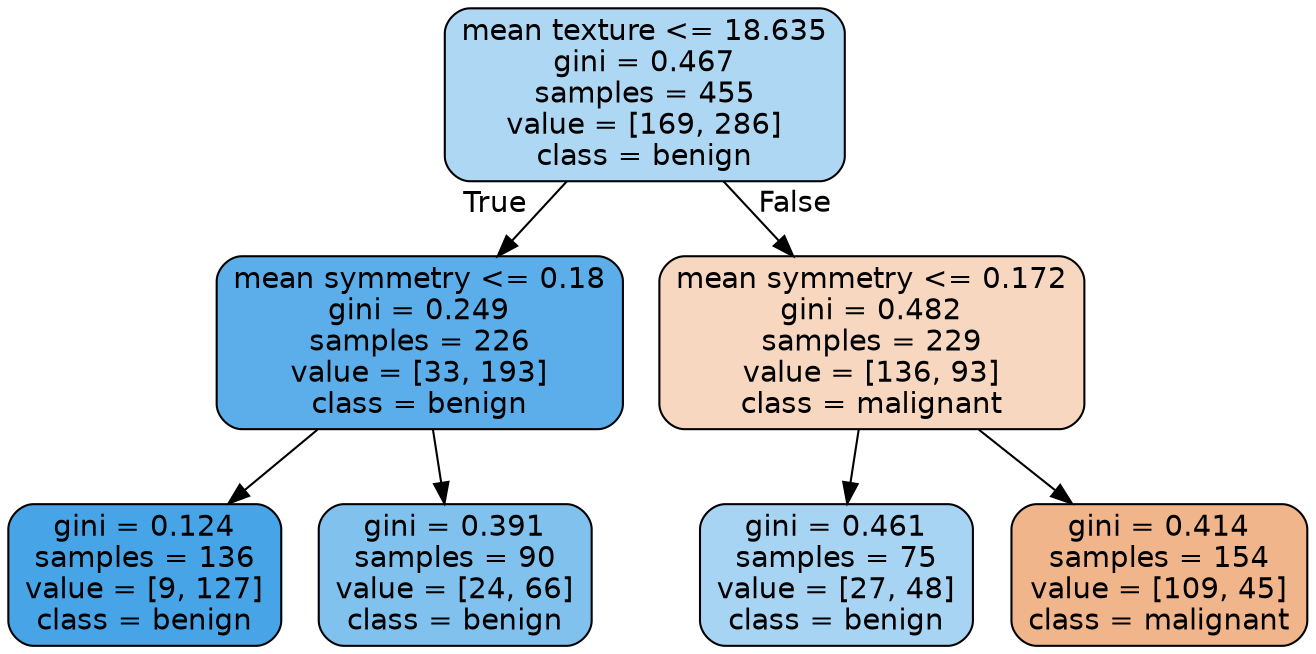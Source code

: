 digraph Tree {
node [shape=box, style="filled, rounded", color="black", fontname="helvetica"] ;
edge [fontname="helvetica"] ;
0 [label="mean texture <= 18.635\ngini = 0.467\nsamples = 455\nvalue = [169, 286]\nclass = benign", fillcolor="#aed7f4"] ;
1 [label="mean symmetry <= 0.18\ngini = 0.249\nsamples = 226\nvalue = [33, 193]\nclass = benign", fillcolor="#5baee9"] ;
0 -> 1 [labeldistance=2.5, labelangle=45, headlabel="True"] ;
2 [label="gini = 0.124\nsamples = 136\nvalue = [9, 127]\nclass = benign", fillcolor="#47a4e7"] ;
1 -> 2 ;
3 [label="gini = 0.391\nsamples = 90\nvalue = [24, 66]\nclass = benign", fillcolor="#81c1ee"] ;
1 -> 3 ;
4 [label="mean symmetry <= 0.172\ngini = 0.482\nsamples = 229\nvalue = [136, 93]\nclass = malignant", fillcolor="#f7d7c0"] ;
0 -> 4 [labeldistance=2.5, labelangle=-45, headlabel="False"] ;
5 [label="gini = 0.461\nsamples = 75\nvalue = [27, 48]\nclass = benign", fillcolor="#a8d4f4"] ;
4 -> 5 ;
6 [label="gini = 0.414\nsamples = 154\nvalue = [109, 45]\nclass = malignant", fillcolor="#f0b58b"] ;
4 -> 6 ;
}